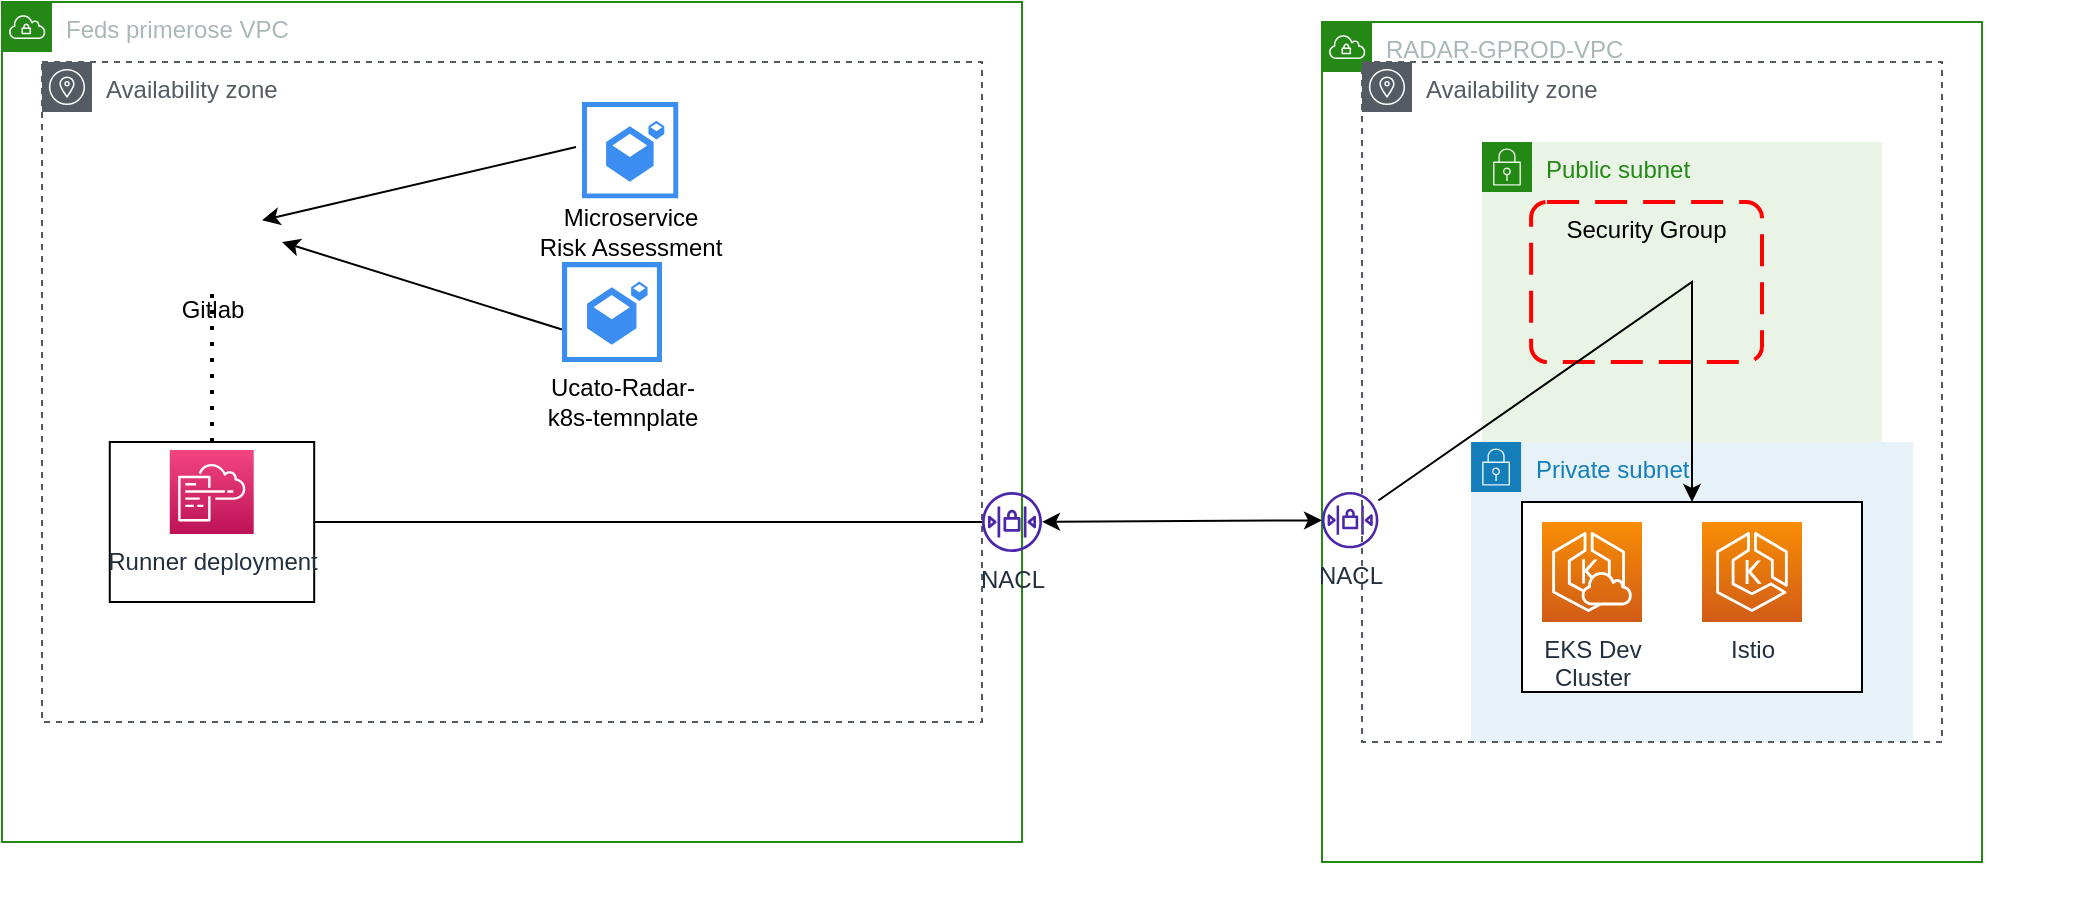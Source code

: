<mxfile version="20.3.7" type="github">
  <diagram id="Ht1M8jgEwFfnCIfOTk4-" name="Page-1">
    <mxGraphModel dx="2062" dy="1065" grid="1" gridSize="10" guides="1" tooltips="1" connect="1" arrows="1" fold="1" page="1" pageScale="1" pageWidth="1169" pageHeight="827" math="0" shadow="0">
      <root>
        <mxCell id="0" />
        <mxCell id="1" parent="0" />
        <mxCell id="Gq2ocJzow4UtyP_4--Kb-11" value="Feds primerose VPC" style="points=[[0,0],[0.25,0],[0.5,0],[0.75,0],[1,0],[1,0.25],[1,0.5],[1,0.75],[1,1],[0.75,1],[0.5,1],[0.25,1],[0,1],[0,0.75],[0,0.5],[0,0.25]];outlineConnect=0;gradientColor=none;html=1;whiteSpace=wrap;fontSize=12;fontStyle=0;container=0;pointerEvents=0;collapsible=0;recursiveResize=0;shape=mxgraph.aws4.group;grIcon=mxgraph.aws4.group_vpc;strokeColor=#248814;fillColor=none;verticalAlign=top;align=left;spacingLeft=30;fontColor=#AAB7B8;dashed=0;" parent="1" vertex="1">
          <mxGeometry x="40" y="180" width="510" height="420" as="geometry" />
        </mxCell>
        <mxCell id="Gq2ocJzow4UtyP_4--Kb-7" value="e" style="group" parent="1" vertex="1" connectable="0">
          <mxGeometry x="770" y="280" width="310" height="350" as="geometry" />
        </mxCell>
        <mxCell id="Gq2ocJzow4UtyP_4--Kb-8" value="RADAR-GPROD-VPC" style="points=[[0,0],[0.25,0],[0.5,0],[0.75,0],[1,0],[1,0.25],[1,0.5],[1,0.75],[1,1],[0.75,1],[0.5,1],[0.25,1],[0,1],[0,0.75],[0,0.5],[0,0.25]];outlineConnect=0;gradientColor=none;html=1;whiteSpace=wrap;fontSize=12;fontStyle=0;container=1;pointerEvents=0;collapsible=0;recursiveResize=0;shape=mxgraph.aws4.group;grIcon=mxgraph.aws4.group_vpc;strokeColor=#248814;fillColor=none;verticalAlign=top;align=left;spacingLeft=30;fontColor=#AAB7B8;dashed=0;" parent="Gq2ocJzow4UtyP_4--Kb-7" vertex="1">
          <mxGeometry x="-70" y="-90" width="330" height="420" as="geometry" />
        </mxCell>
        <mxCell id="Fl2V9q7zLhbFqs8fmjkG-21" value="Public subnet" style="points=[[0,0],[0.25,0],[0.5,0],[0.75,0],[1,0],[1,0.25],[1,0.5],[1,0.75],[1,1],[0.75,1],[0.5,1],[0.25,1],[0,1],[0,0.75],[0,0.5],[0,0.25]];outlineConnect=0;gradientColor=none;html=1;whiteSpace=wrap;fontSize=12;fontStyle=0;container=1;pointerEvents=0;collapsible=0;recursiveResize=0;shape=mxgraph.aws4.group;grIcon=mxgraph.aws4.group_security_group;grStroke=0;strokeColor=#248814;fillColor=#E9F3E6;verticalAlign=top;align=left;spacingLeft=30;fontColor=#248814;dashed=0;" parent="Gq2ocJzow4UtyP_4--Kb-8" vertex="1">
          <mxGeometry x="80" y="60" width="200" height="150" as="geometry" />
        </mxCell>
        <mxCell id="Gq2ocJzow4UtyP_4--Kb-4" value="Security Group" style="rounded=1;arcSize=10;dashed=1;strokeColor=#ff0000;fillColor=none;gradientColor=none;dashPattern=8 4;strokeWidth=2;verticalAlign=top;" parent="Fl2V9q7zLhbFqs8fmjkG-21" vertex="1">
          <mxGeometry x="24.55" y="30" width="115.45" height="80" as="geometry" />
        </mxCell>
        <mxCell id="Gq2ocJzow4UtyP_4--Kb-10" value="NACL&lt;br&gt;" style="sketch=0;outlineConnect=0;fontColor=#232F3E;gradientColor=none;fillColor=#4D27AA;strokeColor=none;dashed=0;verticalLabelPosition=bottom;verticalAlign=top;align=center;html=1;fontSize=12;fontStyle=0;aspect=fixed;pointerEvents=1;shape=mxgraph.aws4.network_access_control_list;" parent="Gq2ocJzow4UtyP_4--Kb-8" vertex="1">
          <mxGeometry y="235" width="28.18" height="28.18" as="geometry" />
        </mxCell>
        <mxCell id="Fl2V9q7zLhbFqs8fmjkG-22" value="Private subnet" style="points=[[0,0],[0.25,0],[0.5,0],[0.75,0],[1,0],[1,0.25],[1,0.5],[1,0.75],[1,1],[0.75,1],[0.5,1],[0.25,1],[0,1],[0,0.75],[0,0.5],[0,0.25]];outlineConnect=0;gradientColor=none;html=1;whiteSpace=wrap;fontSize=12;fontStyle=0;container=1;pointerEvents=0;collapsible=0;recursiveResize=0;shape=mxgraph.aws4.group;grIcon=mxgraph.aws4.group_security_group;grStroke=0;strokeColor=#147EBA;fillColor=#E6F2F8;verticalAlign=top;align=left;spacingLeft=30;fontColor=#147EBA;dashed=0;" parent="Gq2ocJzow4UtyP_4--Kb-8" vertex="1">
          <mxGeometry x="74.54" y="210" width="220.91" height="150" as="geometry" />
        </mxCell>
        <mxCell id="Gq2ocJzow4UtyP_4--Kb-6" value="Availability zone" style="sketch=0;outlineConnect=0;gradientColor=none;html=1;whiteSpace=wrap;fontSize=12;fontStyle=0;shape=mxgraph.aws4.group;grIcon=mxgraph.aws4.group_availability_zone;strokeColor=#545B64;fillColor=none;verticalAlign=top;align=left;spacingLeft=30;fontColor=#545B64;dashed=1;" parent="Gq2ocJzow4UtyP_4--Kb-8" vertex="1">
          <mxGeometry x="20" y="20" width="290" height="340" as="geometry" />
        </mxCell>
        <mxCell id="Z9EeVZcDygBWmFybQmbX-5" value="" style="rounded=0;whiteSpace=wrap;html=1;" parent="Gq2ocJzow4UtyP_4--Kb-7" vertex="1">
          <mxGeometry x="30" y="150" width="170" height="95" as="geometry" />
        </mxCell>
        <mxCell id="o_UAqSozi1PxJaAxTeL0-5" value="" style="endArrow=classic;html=1;rounded=0;" parent="Gq2ocJzow4UtyP_4--Kb-7" source="Gq2ocJzow4UtyP_4--Kb-10" target="Z9EeVZcDygBWmFybQmbX-5" edge="1">
          <mxGeometry width="50" height="50" relative="1" as="geometry">
            <mxPoint x="250" y="340" as="sourcePoint" />
            <mxPoint x="88.179" y="159.55" as="targetPoint" />
            <Array as="points">
              <mxPoint x="115" y="40" />
            </Array>
          </mxGeometry>
        </mxCell>
        <mxCell id="Z9EeVZcDygBWmFybQmbX-1" value="EKS Dev&lt;br&gt;Cluster&lt;br&gt;" style="sketch=0;points=[[0,0,0],[0.25,0,0],[0.5,0,0],[0.75,0,0],[1,0,0],[0,1,0],[0.25,1,0],[0.5,1,0],[0.75,1,0],[1,1,0],[0,0.25,0],[0,0.5,0],[0,0.75,0],[1,0.25,0],[1,0.5,0],[1,0.75,0]];outlineConnect=0;fontColor=#232F3E;gradientColor=#F78E04;gradientDirection=north;fillColor=#D05C17;strokeColor=#ffffff;dashed=0;verticalLabelPosition=bottom;verticalAlign=top;align=center;html=1;fontSize=12;fontStyle=0;aspect=fixed;shape=mxgraph.aws4.resourceIcon;resIcon=mxgraph.aws4.eks_cloud;" parent="Gq2ocJzow4UtyP_4--Kb-7" vertex="1">
          <mxGeometry x="40" y="160" width="50" height="50" as="geometry" />
        </mxCell>
        <mxCell id="Z9EeVZcDygBWmFybQmbX-2" value="Istio" style="sketch=0;points=[[0,0,0],[0.25,0,0],[0.5,0,0],[0.75,0,0],[1,0,0],[0,1,0],[0.25,1,0],[0.5,1,0],[0.75,1,0],[1,1,0],[0,0.25,0],[0,0.5,0],[0,0.75,0],[1,0.25,0],[1,0.5,0],[1,0.75,0]];outlineConnect=0;fontColor=#232F3E;gradientColor=#F78E04;gradientDirection=north;fillColor=#D05C17;strokeColor=#ffffff;dashed=0;verticalLabelPosition=bottom;verticalAlign=top;align=center;html=1;fontSize=12;fontStyle=0;aspect=fixed;shape=mxgraph.aws4.resourceIcon;resIcon=mxgraph.aws4.eks;" parent="Gq2ocJzow4UtyP_4--Kb-7" vertex="1">
          <mxGeometry x="120" y="160" width="50" height="50" as="geometry" />
        </mxCell>
        <mxCell id="o_UAqSozi1PxJaAxTeL0-4" value="" style="endArrow=classic;startArrow=classic;html=1;rounded=0;" parent="1" source="Fl2V9q7zLhbFqs8fmjkG-20" target="Gq2ocJzow4UtyP_4--Kb-10" edge="1">
          <mxGeometry width="50" height="50" relative="1" as="geometry">
            <mxPoint x="1060" y="580" as="sourcePoint" />
            <mxPoint x="1110" y="530" as="targetPoint" />
          </mxGeometry>
        </mxCell>
        <mxCell id="Fl2V9q7zLhbFqs8fmjkG-1" value="Availability zone" style="sketch=0;outlineConnect=0;gradientColor=none;html=1;whiteSpace=wrap;fontSize=12;fontStyle=0;shape=mxgraph.aws4.group;grIcon=mxgraph.aws4.group_availability_zone;strokeColor=#545B64;fillColor=none;verticalAlign=top;align=left;spacingLeft=30;fontColor=#545B64;dashed=1;" parent="1" vertex="1">
          <mxGeometry x="60" y="210" width="470" height="330" as="geometry" />
        </mxCell>
        <mxCell id="Fl2V9q7zLhbFqs8fmjkG-20" value="NACL&lt;br&gt;" style="sketch=0;outlineConnect=0;fontColor=#232F3E;gradientColor=none;fillColor=#4D27AA;strokeColor=none;dashed=0;verticalLabelPosition=bottom;verticalAlign=top;align=center;html=1;fontSize=12;fontStyle=0;aspect=fixed;pointerEvents=1;shape=mxgraph.aws4.network_access_control_list;" parent="1" vertex="1">
          <mxGeometry x="530" y="425" width="30" height="30" as="geometry" />
        </mxCell>
        <mxCell id="xNrRtaE7JTzdFGIeobkO-1" value="" style="endArrow=none;html=1;rounded=0;exitX=1;exitY=0.5;exitDx=0;exitDy=0;" edge="1" parent="1" source="Fl2V9q7zLhbFqs8fmjkG-15" target="Fl2V9q7zLhbFqs8fmjkG-20">
          <mxGeometry width="50" height="50" relative="1" as="geometry">
            <mxPoint x="560" y="570" as="sourcePoint" />
            <mxPoint x="610" y="520" as="targetPoint" />
          </mxGeometry>
        </mxCell>
        <mxCell id="Gq2ocJzow4UtyP_4--Kb-2" value="Gitlab" style="shape=image;html=1;verticalAlign=top;verticalLabelPosition=bottom;labelBackgroundColor=#ffffff;imageAspect=0;aspect=fixed;image=https://cdn4.iconfinder.com/data/icons/socialcones/508/Gitlab-128.png" parent="1" vertex="1">
          <mxGeometry x="120" y="270" width="50" height="50" as="geometry" />
        </mxCell>
        <mxCell id="Fl2V9q7zLhbFqs8fmjkG-2" value="" style="endArrow=classic;html=1;rounded=0;exitX=-0.062;exitY=0.468;exitDx=0;exitDy=0;exitPerimeter=0;" parent="1" source="LXsiCXKtM6dPdB3KYGL0-5" target="Gq2ocJzow4UtyP_4--Kb-2" edge="1">
          <mxGeometry width="50" height="50" relative="1" as="geometry">
            <mxPoint x="269.048" y="835.349" as="sourcePoint" />
            <mxPoint x="380.952" y="760.93" as="targetPoint" />
          </mxGeometry>
        </mxCell>
        <mxCell id="Fl2V9q7zLhbFqs8fmjkG-16" value="" style="endArrow=none;dashed=1;html=1;dashPattern=1 3;strokeWidth=2;rounded=0;exitX=0.5;exitY=0;exitDx=0;exitDy=0;" parent="1" source="Fl2V9q7zLhbFqs8fmjkG-15" target="Gq2ocJzow4UtyP_4--Kb-2" edge="1">
          <mxGeometry width="50" height="50" relative="1" as="geometry">
            <mxPoint x="635" y="500" as="sourcePoint" />
            <mxPoint x="685" y="450" as="targetPoint" />
          </mxGeometry>
        </mxCell>
        <mxCell id="Fl2V9q7zLhbFqs8fmjkG-3" value="" style="endArrow=classic;html=1;rounded=0;exitX=0;exitY=0.675;exitDx=0;exitDy=0;exitPerimeter=0;" parent="1" source="LXsiCXKtM6dPdB3KYGL0-8" edge="1">
          <mxGeometry width="50" height="50" relative="1" as="geometry">
            <mxPoint x="261.667" y="508.371" as="sourcePoint" />
            <mxPoint x="180" y="300" as="targetPoint" />
          </mxGeometry>
        </mxCell>
        <mxCell id="xNrRtaE7JTzdFGIeobkO-3" value="" style="group" vertex="1" connectable="0" parent="1">
          <mxGeometry x="300.0" y="310" width="100" height="89.999" as="geometry" />
        </mxCell>
        <mxCell id="LXsiCXKtM6dPdB3KYGL0-8" value="" style="sketch=0;html=1;aspect=fixed;strokeColor=none;shadow=0;align=center;verticalAlign=top;fillColor=#3B8DF1;shape=mxgraph.gcp2.repository_primary" parent="xNrRtaE7JTzdFGIeobkO-3" vertex="1">
          <mxGeometry x="20.0" width="50" height="50" as="geometry" />
        </mxCell>
        <mxCell id="LXsiCXKtM6dPdB3KYGL0-18" value="Ucato-Radar-&lt;br&gt;k8s-temnplate" style="text;html=1;align=center;verticalAlign=middle;resizable=0;points=[];autosize=1;strokeColor=none;fillColor=none;" parent="xNrRtaE7JTzdFGIeobkO-3" vertex="1">
          <mxGeometry y="49.999" width="100" height="40" as="geometry" />
        </mxCell>
        <mxCell id="xNrRtaE7JTzdFGIeobkO-4" value="" style="group" vertex="1" connectable="0" parent="1">
          <mxGeometry x="299.053" y="230" width="110" height="84.996" as="geometry" />
        </mxCell>
        <mxCell id="xNrRtaE7JTzdFGIeobkO-2" value="" style="group" vertex="1" connectable="0" parent="xNrRtaE7JTzdFGIeobkO-4">
          <mxGeometry width="110" height="84.996" as="geometry" />
        </mxCell>
        <mxCell id="LXsiCXKtM6dPdB3KYGL0-19" value="Microservice &lt;br&gt;Risk Assessment" style="text;html=1;align=center;verticalAlign=middle;resizable=0;points=[];autosize=1;strokeColor=none;fillColor=none;" parent="xNrRtaE7JTzdFGIeobkO-2" vertex="1">
          <mxGeometry y="44.996" width="110" height="40" as="geometry" />
        </mxCell>
        <mxCell id="LXsiCXKtM6dPdB3KYGL0-5" value="" style="sketch=0;html=1;aspect=fixed;strokeColor=none;shadow=0;align=center;verticalAlign=top;fillColor=#3B8DF1;shape=mxgraph.gcp2.repository_primary" parent="xNrRtaE7JTzdFGIeobkO-4" vertex="1">
          <mxGeometry x="30.947" width="48.11" height="48.11" as="geometry" />
        </mxCell>
        <mxCell id="xNrRtaE7JTzdFGIeobkO-5" value="" style="group" vertex="1" connectable="0" parent="1">
          <mxGeometry x="93.89" y="400" width="102.21" height="80" as="geometry" />
        </mxCell>
        <mxCell id="Fl2V9q7zLhbFqs8fmjkG-15" value="" style="rounded=0;whiteSpace=wrap;html=1;" parent="xNrRtaE7JTzdFGIeobkO-5" vertex="1">
          <mxGeometry width="102.21" height="80" as="geometry" />
        </mxCell>
        <mxCell id="Fl2V9q7zLhbFqs8fmjkG-6" value="Runner deployment" style="sketch=0;points=[[0,0,0],[0.25,0,0],[0.5,0,0],[0.75,0,0],[1,0,0],[0,1,0],[0.25,1,0],[0.5,1,0],[0.75,1,0],[1,1,0],[0,0.25,0],[0,0.5,0],[0,0.75,0],[1,0.25,0],[1,0.5,0],[1,0.75,0]];points=[[0,0,0],[0.25,0,0],[0.5,0,0],[0.75,0,0],[1,0,0],[0,1,0],[0.25,1,0],[0.5,1,0],[0.75,1,0],[1,1,0],[0,0.25,0],[0,0.5,0],[0,0.75,0],[1,0.25,0],[1,0.5,0],[1,0.75,0]];outlineConnect=0;fontColor=#232F3E;gradientColor=#F34482;gradientDirection=north;fillColor=#BC1356;strokeColor=#ffffff;dashed=0;verticalLabelPosition=bottom;verticalAlign=top;align=center;html=1;fontSize=12;fontStyle=0;aspect=fixed;shape=mxgraph.aws4.resourceIcon;resIcon=mxgraph.aws4.cloudformation;" parent="xNrRtaE7JTzdFGIeobkO-5" vertex="1">
          <mxGeometry x="30.001" y="4.061" width="41.957" height="41.957" as="geometry" />
        </mxCell>
      </root>
    </mxGraphModel>
  </diagram>
</mxfile>
